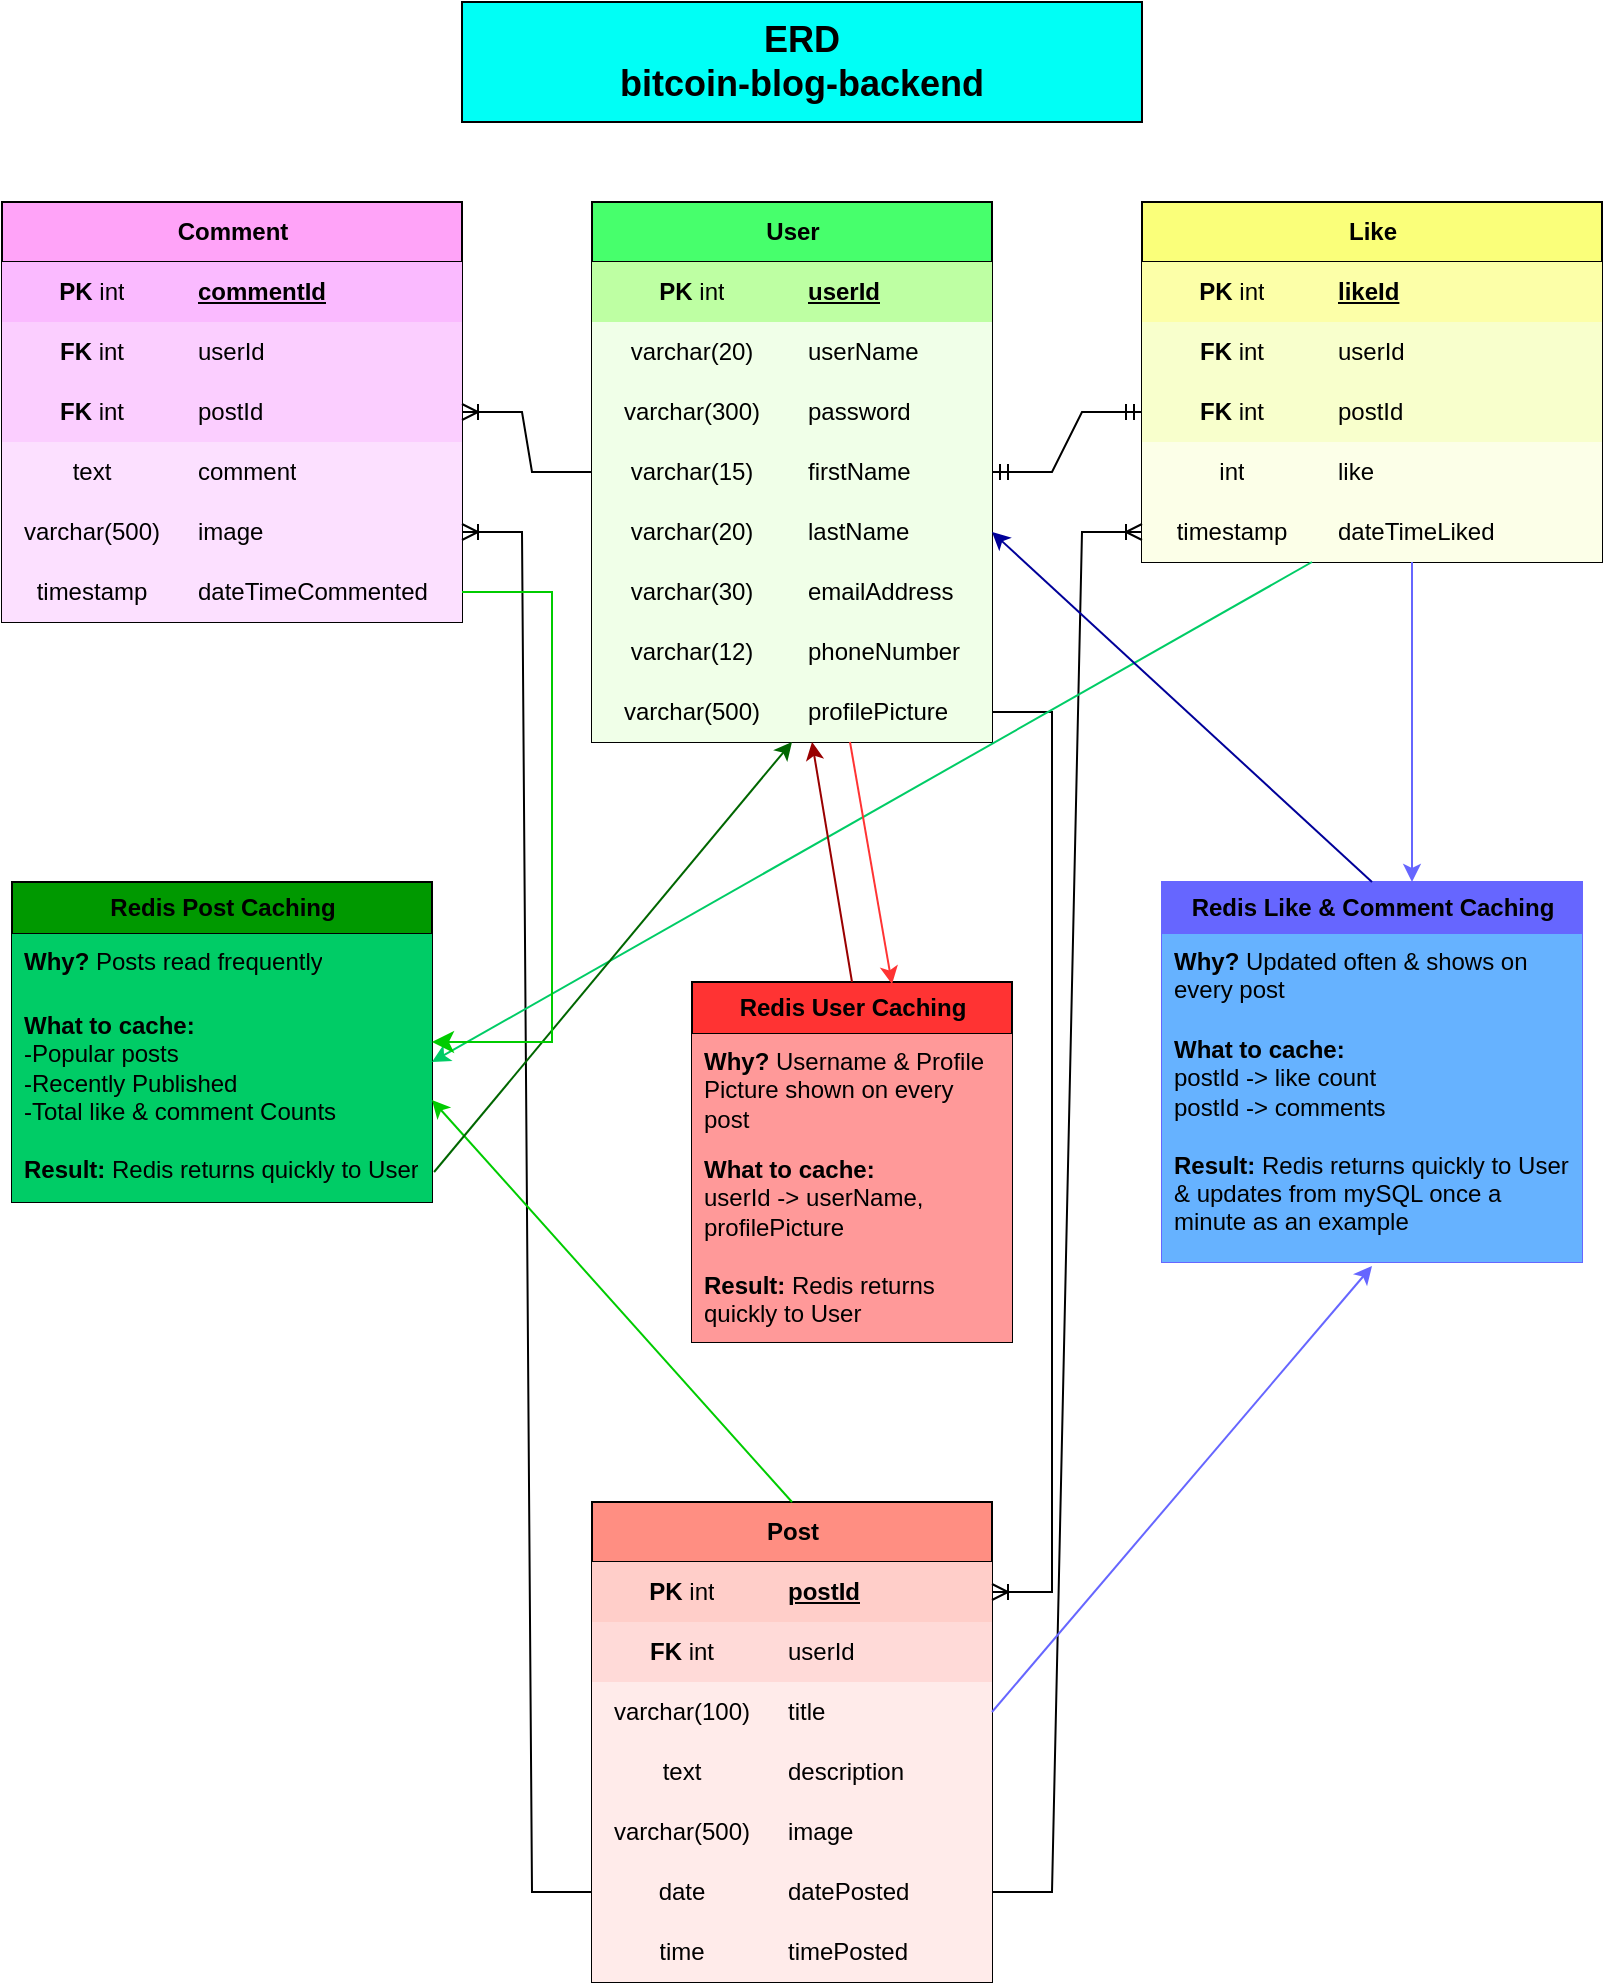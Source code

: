 <mxfile version="26.2.9">
  <diagram id="R2lEEEUBdFMjLlhIrx00" name="Page-1">
    <mxGraphModel dx="673" dy="1060" grid="1" gridSize="10" guides="1" tooltips="1" connect="1" arrows="1" fold="1" page="1" pageScale="1" pageWidth="850" pageHeight="1100" math="0" shadow="0" extFonts="Permanent Marker^https://fonts.googleapis.com/css?family=Permanent+Marker">
      <root>
        <mxCell id="0" />
        <mxCell id="1" parent="0" />
        <mxCell id="0FJh0qHWnzYNmRR6BSoP-11" value="User" style="shape=table;startSize=30;container=1;collapsible=1;childLayout=tableLayout;fixedRows=1;rowLines=0;fontStyle=1;align=center;resizeLast=1;html=1;fillColor=#47FF6C;" parent="1" vertex="1">
          <mxGeometry x="320" y="130" width="200" height="270" as="geometry" />
        </mxCell>
        <mxCell id="0FJh0qHWnzYNmRR6BSoP-12" value="" style="shape=tableRow;horizontal=0;startSize=0;swimlaneHead=0;swimlaneBody=0;fillColor=none;collapsible=0;dropTarget=0;points=[[0,0.5],[1,0.5]];portConstraint=eastwest;top=0;left=0;right=0;bottom=1;" parent="0FJh0qHWnzYNmRR6BSoP-11" vertex="1">
          <mxGeometry y="30" width="200" height="30" as="geometry" />
        </mxCell>
        <mxCell id="0FJh0qHWnzYNmRR6BSoP-13" value="PK &lt;span style=&quot;font-weight: normal;&quot;&gt;int&lt;/span&gt;" style="shape=partialRectangle;connectable=0;fillColor=#BEFFA3;top=0;left=0;bottom=0;right=0;fontStyle=1;overflow=hidden;whiteSpace=wrap;html=1;" parent="0FJh0qHWnzYNmRR6BSoP-12" vertex="1">
          <mxGeometry width="100" height="30" as="geometry">
            <mxRectangle width="100" height="30" as="alternateBounds" />
          </mxGeometry>
        </mxCell>
        <mxCell id="0FJh0qHWnzYNmRR6BSoP-14" value="userId" style="shape=partialRectangle;connectable=0;fillColor=#BEFFA3;top=0;left=0;bottom=0;right=0;align=left;spacingLeft=6;fontStyle=5;overflow=hidden;whiteSpace=wrap;html=1;" parent="0FJh0qHWnzYNmRR6BSoP-12" vertex="1">
          <mxGeometry x="100" width="100" height="30" as="geometry">
            <mxRectangle width="100" height="30" as="alternateBounds" />
          </mxGeometry>
        </mxCell>
        <mxCell id="0FJh0qHWnzYNmRR6BSoP-15" value="" style="shape=tableRow;horizontal=0;startSize=0;swimlaneHead=0;swimlaneBody=0;fillColor=none;collapsible=0;dropTarget=0;points=[[0,0.5],[1,0.5]];portConstraint=eastwest;top=0;left=0;right=0;bottom=0;" parent="0FJh0qHWnzYNmRR6BSoP-11" vertex="1">
          <mxGeometry y="60" width="200" height="30" as="geometry" />
        </mxCell>
        <mxCell id="0FJh0qHWnzYNmRR6BSoP-16" value="varchar(20)" style="shape=partialRectangle;connectable=0;fillColor=#F0FFE8;top=0;left=0;bottom=0;right=0;editable=1;overflow=hidden;whiteSpace=wrap;html=1;" parent="0FJh0qHWnzYNmRR6BSoP-15" vertex="1">
          <mxGeometry width="100" height="30" as="geometry">
            <mxRectangle width="100" height="30" as="alternateBounds" />
          </mxGeometry>
        </mxCell>
        <mxCell id="0FJh0qHWnzYNmRR6BSoP-17" value="userName" style="shape=partialRectangle;connectable=0;fillColor=#F0FFE8;top=0;left=0;bottom=0;right=0;align=left;spacingLeft=6;overflow=hidden;whiteSpace=wrap;html=1;" parent="0FJh0qHWnzYNmRR6BSoP-15" vertex="1">
          <mxGeometry x="100" width="100" height="30" as="geometry">
            <mxRectangle width="100" height="30" as="alternateBounds" />
          </mxGeometry>
        </mxCell>
        <mxCell id="0FJh0qHWnzYNmRR6BSoP-18" value="" style="shape=tableRow;horizontal=0;startSize=0;swimlaneHead=0;swimlaneBody=0;fillColor=none;collapsible=0;dropTarget=0;points=[[0,0.5],[1,0.5]];portConstraint=eastwest;top=0;left=0;right=0;bottom=0;" parent="0FJh0qHWnzYNmRR6BSoP-11" vertex="1">
          <mxGeometry y="90" width="200" height="30" as="geometry" />
        </mxCell>
        <mxCell id="0FJh0qHWnzYNmRR6BSoP-19" value="varchar(300)" style="shape=partialRectangle;connectable=0;fillColor=#F0FFE8;top=0;left=0;bottom=0;right=0;editable=1;overflow=hidden;whiteSpace=wrap;html=1;" parent="0FJh0qHWnzYNmRR6BSoP-18" vertex="1">
          <mxGeometry width="100" height="30" as="geometry">
            <mxRectangle width="100" height="30" as="alternateBounds" />
          </mxGeometry>
        </mxCell>
        <mxCell id="0FJh0qHWnzYNmRR6BSoP-20" value="password" style="shape=partialRectangle;connectable=0;fillColor=#F0FFE8;top=0;left=0;bottom=0;right=0;align=left;spacingLeft=6;overflow=hidden;whiteSpace=wrap;html=1;" parent="0FJh0qHWnzYNmRR6BSoP-18" vertex="1">
          <mxGeometry x="100" width="100" height="30" as="geometry">
            <mxRectangle width="100" height="30" as="alternateBounds" />
          </mxGeometry>
        </mxCell>
        <mxCell id="0FJh0qHWnzYNmRR6BSoP-21" value="" style="shape=tableRow;horizontal=0;startSize=0;swimlaneHead=0;swimlaneBody=0;fillColor=none;collapsible=0;dropTarget=0;points=[[0,0.5],[1,0.5]];portConstraint=eastwest;top=0;left=0;right=0;bottom=0;" parent="0FJh0qHWnzYNmRR6BSoP-11" vertex="1">
          <mxGeometry y="120" width="200" height="30" as="geometry" />
        </mxCell>
        <mxCell id="0FJh0qHWnzYNmRR6BSoP-22" value="varchar(15)" style="shape=partialRectangle;connectable=0;fillColor=#F0FFE8;top=0;left=0;bottom=0;right=0;editable=1;overflow=hidden;whiteSpace=wrap;html=1;" parent="0FJh0qHWnzYNmRR6BSoP-21" vertex="1">
          <mxGeometry width="100" height="30" as="geometry">
            <mxRectangle width="100" height="30" as="alternateBounds" />
          </mxGeometry>
        </mxCell>
        <mxCell id="0FJh0qHWnzYNmRR6BSoP-23" value="firstName" style="shape=partialRectangle;connectable=0;fillColor=#F0FFE8;top=0;left=0;bottom=0;right=0;align=left;spacingLeft=6;overflow=hidden;whiteSpace=wrap;html=1;" parent="0FJh0qHWnzYNmRR6BSoP-21" vertex="1">
          <mxGeometry x="100" width="100" height="30" as="geometry">
            <mxRectangle width="100" height="30" as="alternateBounds" />
          </mxGeometry>
        </mxCell>
        <mxCell id="0FJh0qHWnzYNmRR6BSoP-25" value="" style="shape=tableRow;horizontal=0;startSize=0;swimlaneHead=0;swimlaneBody=0;fillColor=none;collapsible=0;dropTarget=0;points=[[0,0.5],[1,0.5]];portConstraint=eastwest;top=0;left=0;right=0;bottom=0;" parent="0FJh0qHWnzYNmRR6BSoP-11" vertex="1">
          <mxGeometry y="150" width="200" height="30" as="geometry" />
        </mxCell>
        <mxCell id="0FJh0qHWnzYNmRR6BSoP-26" value="varchar(20)" style="shape=partialRectangle;connectable=0;fillColor=#F0FFE8;top=0;left=0;bottom=0;right=0;editable=1;overflow=hidden;whiteSpace=wrap;html=1;" parent="0FJh0qHWnzYNmRR6BSoP-25" vertex="1">
          <mxGeometry width="100" height="30" as="geometry">
            <mxRectangle width="100" height="30" as="alternateBounds" />
          </mxGeometry>
        </mxCell>
        <mxCell id="0FJh0qHWnzYNmRR6BSoP-27" value="lastName" style="shape=partialRectangle;connectable=0;fillColor=#F0FFE8;top=0;left=0;bottom=0;right=0;align=left;spacingLeft=6;overflow=hidden;whiteSpace=wrap;html=1;" parent="0FJh0qHWnzYNmRR6BSoP-25" vertex="1">
          <mxGeometry x="100" width="100" height="30" as="geometry">
            <mxRectangle width="100" height="30" as="alternateBounds" />
          </mxGeometry>
        </mxCell>
        <mxCell id="0FJh0qHWnzYNmRR6BSoP-28" value="" style="shape=tableRow;horizontal=0;startSize=0;swimlaneHead=0;swimlaneBody=0;fillColor=none;collapsible=0;dropTarget=0;points=[[0,0.5],[1,0.5]];portConstraint=eastwest;top=0;left=0;right=0;bottom=0;" parent="0FJh0qHWnzYNmRR6BSoP-11" vertex="1">
          <mxGeometry y="180" width="200" height="30" as="geometry" />
        </mxCell>
        <mxCell id="0FJh0qHWnzYNmRR6BSoP-29" value="varchar(30)" style="shape=partialRectangle;connectable=0;fillColor=#F0FFE8;top=0;left=0;bottom=0;right=0;editable=1;overflow=hidden;whiteSpace=wrap;html=1;" parent="0FJh0qHWnzYNmRR6BSoP-28" vertex="1">
          <mxGeometry width="100" height="30" as="geometry">
            <mxRectangle width="100" height="30" as="alternateBounds" />
          </mxGeometry>
        </mxCell>
        <mxCell id="0FJh0qHWnzYNmRR6BSoP-30" value="emailAddress" style="shape=partialRectangle;connectable=0;fillColor=#F0FFE8;top=0;left=0;bottom=0;right=0;align=left;spacingLeft=6;overflow=hidden;whiteSpace=wrap;html=1;" parent="0FJh0qHWnzYNmRR6BSoP-28" vertex="1">
          <mxGeometry x="100" width="100" height="30" as="geometry">
            <mxRectangle width="100" height="30" as="alternateBounds" />
          </mxGeometry>
        </mxCell>
        <mxCell id="0FJh0qHWnzYNmRR6BSoP-31" value="" style="shape=tableRow;horizontal=0;startSize=0;swimlaneHead=0;swimlaneBody=0;fillColor=none;collapsible=0;dropTarget=0;points=[[0,0.5],[1,0.5]];portConstraint=eastwest;top=0;left=0;right=0;bottom=0;" parent="0FJh0qHWnzYNmRR6BSoP-11" vertex="1">
          <mxGeometry y="210" width="200" height="30" as="geometry" />
        </mxCell>
        <mxCell id="0FJh0qHWnzYNmRR6BSoP-32" value="varchar(12)" style="shape=partialRectangle;connectable=0;fillColor=#F0FFE8;top=0;left=0;bottom=0;right=0;editable=1;overflow=hidden;whiteSpace=wrap;html=1;" parent="0FJh0qHWnzYNmRR6BSoP-31" vertex="1">
          <mxGeometry width="100" height="30" as="geometry">
            <mxRectangle width="100" height="30" as="alternateBounds" />
          </mxGeometry>
        </mxCell>
        <mxCell id="0FJh0qHWnzYNmRR6BSoP-33" value="phoneNumber" style="shape=partialRectangle;connectable=0;fillColor=#F0FFE8;top=0;left=0;bottom=0;right=0;align=left;spacingLeft=6;overflow=hidden;whiteSpace=wrap;html=1;" parent="0FJh0qHWnzYNmRR6BSoP-31" vertex="1">
          <mxGeometry x="100" width="100" height="30" as="geometry">
            <mxRectangle width="100" height="30" as="alternateBounds" />
          </mxGeometry>
        </mxCell>
        <mxCell id="0FJh0qHWnzYNmRR6BSoP-34" value="" style="shape=tableRow;horizontal=0;startSize=0;swimlaneHead=0;swimlaneBody=0;fillColor=none;collapsible=0;dropTarget=0;points=[[0,0.5],[1,0.5]];portConstraint=eastwest;top=0;left=0;right=0;bottom=0;" parent="0FJh0qHWnzYNmRR6BSoP-11" vertex="1">
          <mxGeometry y="240" width="200" height="30" as="geometry" />
        </mxCell>
        <mxCell id="0FJh0qHWnzYNmRR6BSoP-35" value="varchar(500)" style="shape=partialRectangle;connectable=0;fillColor=#F0FFE8;top=0;left=0;bottom=0;right=0;editable=1;overflow=hidden;whiteSpace=wrap;html=1;" parent="0FJh0qHWnzYNmRR6BSoP-34" vertex="1">
          <mxGeometry width="100" height="30" as="geometry">
            <mxRectangle width="100" height="30" as="alternateBounds" />
          </mxGeometry>
        </mxCell>
        <mxCell id="0FJh0qHWnzYNmRR6BSoP-36" value="profilePicture" style="shape=partialRectangle;connectable=0;fillColor=#F0FFE8;top=0;left=0;bottom=0;right=0;align=left;spacingLeft=6;overflow=hidden;whiteSpace=wrap;html=1;" parent="0FJh0qHWnzYNmRR6BSoP-34" vertex="1">
          <mxGeometry x="100" width="100" height="30" as="geometry">
            <mxRectangle width="100" height="30" as="alternateBounds" />
          </mxGeometry>
        </mxCell>
        <mxCell id="0FJh0qHWnzYNmRR6BSoP-37" value="Post" style="shape=table;startSize=30;container=1;collapsible=1;childLayout=tableLayout;fixedRows=1;rowLines=0;fontStyle=1;align=center;resizeLast=1;html=1;fillColor=#FF8E82;" parent="1" vertex="1">
          <mxGeometry x="320" y="780" width="200" height="240" as="geometry" />
        </mxCell>
        <mxCell id="0FJh0qHWnzYNmRR6BSoP-38" value="" style="shape=tableRow;horizontal=0;startSize=0;swimlaneHead=0;swimlaneBody=0;fillColor=none;collapsible=0;dropTarget=0;points=[[0,0.5],[1,0.5]];portConstraint=eastwest;top=0;left=0;right=0;bottom=1;" parent="0FJh0qHWnzYNmRR6BSoP-37" vertex="1">
          <mxGeometry y="30" width="200" height="30" as="geometry" />
        </mxCell>
        <mxCell id="0FJh0qHWnzYNmRR6BSoP-39" value="PK &lt;span style=&quot;font-weight: normal;&quot;&gt;int&lt;/span&gt;" style="shape=partialRectangle;connectable=0;fillColor=#FFCEC9;top=0;left=0;bottom=0;right=0;fontStyle=1;overflow=hidden;whiteSpace=wrap;html=1;" parent="0FJh0qHWnzYNmRR6BSoP-38" vertex="1">
          <mxGeometry width="90" height="30" as="geometry">
            <mxRectangle width="90" height="30" as="alternateBounds" />
          </mxGeometry>
        </mxCell>
        <mxCell id="0FJh0qHWnzYNmRR6BSoP-40" value="postId" style="shape=partialRectangle;connectable=0;fillColor=#FFCEC9;top=0;left=0;bottom=0;right=0;align=left;spacingLeft=6;fontStyle=5;overflow=hidden;whiteSpace=wrap;html=1;" parent="0FJh0qHWnzYNmRR6BSoP-38" vertex="1">
          <mxGeometry x="90" width="110" height="30" as="geometry">
            <mxRectangle width="110" height="30" as="alternateBounds" />
          </mxGeometry>
        </mxCell>
        <mxCell id="0FJh0qHWnzYNmRR6BSoP-41" value="" style="shape=tableRow;horizontal=0;startSize=0;swimlaneHead=0;swimlaneBody=0;fillColor=none;collapsible=0;dropTarget=0;points=[[0,0.5],[1,0.5]];portConstraint=eastwest;top=0;left=0;right=0;bottom=0;" parent="0FJh0qHWnzYNmRR6BSoP-37" vertex="1">
          <mxGeometry y="60" width="200" height="30" as="geometry" />
        </mxCell>
        <mxCell id="0FJh0qHWnzYNmRR6BSoP-42" value="&lt;b&gt;FK&lt;/b&gt; int" style="shape=partialRectangle;connectable=0;fillColor=#FFDAD8;top=0;left=0;bottom=0;right=0;editable=1;overflow=hidden;whiteSpace=wrap;html=1;" parent="0FJh0qHWnzYNmRR6BSoP-41" vertex="1">
          <mxGeometry width="90" height="30" as="geometry">
            <mxRectangle width="90" height="30" as="alternateBounds" />
          </mxGeometry>
        </mxCell>
        <mxCell id="0FJh0qHWnzYNmRR6BSoP-43" value="userId" style="shape=partialRectangle;connectable=0;fillColor=#FFDAD8;top=0;left=0;bottom=0;right=0;align=left;spacingLeft=6;overflow=hidden;whiteSpace=wrap;html=1;" parent="0FJh0qHWnzYNmRR6BSoP-41" vertex="1">
          <mxGeometry x="90" width="110" height="30" as="geometry">
            <mxRectangle width="110" height="30" as="alternateBounds" />
          </mxGeometry>
        </mxCell>
        <mxCell id="0FJh0qHWnzYNmRR6BSoP-44" value="" style="shape=tableRow;horizontal=0;startSize=0;swimlaneHead=0;swimlaneBody=0;fillColor=none;collapsible=0;dropTarget=0;points=[[0,0.5],[1,0.5]];portConstraint=eastwest;top=0;left=0;right=0;bottom=0;" parent="0FJh0qHWnzYNmRR6BSoP-37" vertex="1">
          <mxGeometry y="90" width="200" height="30" as="geometry" />
        </mxCell>
        <mxCell id="0FJh0qHWnzYNmRR6BSoP-45" value="varchar(100)" style="shape=partialRectangle;connectable=0;fillColor=#FFEBEA;top=0;left=0;bottom=0;right=0;editable=1;overflow=hidden;whiteSpace=wrap;html=1;" parent="0FJh0qHWnzYNmRR6BSoP-44" vertex="1">
          <mxGeometry width="90" height="30" as="geometry">
            <mxRectangle width="90" height="30" as="alternateBounds" />
          </mxGeometry>
        </mxCell>
        <mxCell id="0FJh0qHWnzYNmRR6BSoP-46" value="title" style="shape=partialRectangle;connectable=0;fillColor=#FFEBEA;top=0;left=0;bottom=0;right=0;align=left;spacingLeft=6;overflow=hidden;whiteSpace=wrap;html=1;" parent="0FJh0qHWnzYNmRR6BSoP-44" vertex="1">
          <mxGeometry x="90" width="110" height="30" as="geometry">
            <mxRectangle width="110" height="30" as="alternateBounds" />
          </mxGeometry>
        </mxCell>
        <mxCell id="0FJh0qHWnzYNmRR6BSoP-47" value="" style="shape=tableRow;horizontal=0;startSize=0;swimlaneHead=0;swimlaneBody=0;fillColor=none;collapsible=0;dropTarget=0;points=[[0,0.5],[1,0.5]];portConstraint=eastwest;top=0;left=0;right=0;bottom=0;" parent="0FJh0qHWnzYNmRR6BSoP-37" vertex="1">
          <mxGeometry y="120" width="200" height="30" as="geometry" />
        </mxCell>
        <mxCell id="0FJh0qHWnzYNmRR6BSoP-48" value="text" style="shape=partialRectangle;connectable=0;fillColor=#FFEBEA;top=0;left=0;bottom=0;right=0;editable=1;overflow=hidden;whiteSpace=wrap;html=1;" parent="0FJh0qHWnzYNmRR6BSoP-47" vertex="1">
          <mxGeometry width="90" height="30" as="geometry">
            <mxRectangle width="90" height="30" as="alternateBounds" />
          </mxGeometry>
        </mxCell>
        <mxCell id="0FJh0qHWnzYNmRR6BSoP-49" value="description" style="shape=partialRectangle;connectable=0;fillColor=#FFEBEA;top=0;left=0;bottom=0;right=0;align=left;spacingLeft=6;overflow=hidden;whiteSpace=wrap;html=1;" parent="0FJh0qHWnzYNmRR6BSoP-47" vertex="1">
          <mxGeometry x="90" width="110" height="30" as="geometry">
            <mxRectangle width="110" height="30" as="alternateBounds" />
          </mxGeometry>
        </mxCell>
        <mxCell id="0FJh0qHWnzYNmRR6BSoP-50" value="" style="shape=tableRow;horizontal=0;startSize=0;swimlaneHead=0;swimlaneBody=0;fillColor=none;collapsible=0;dropTarget=0;points=[[0,0.5],[1,0.5]];portConstraint=eastwest;top=0;left=0;right=0;bottom=0;" parent="0FJh0qHWnzYNmRR6BSoP-37" vertex="1">
          <mxGeometry y="150" width="200" height="30" as="geometry" />
        </mxCell>
        <mxCell id="0FJh0qHWnzYNmRR6BSoP-51" value="varchar(500)" style="shape=partialRectangle;connectable=0;fillColor=#FFEBEA;top=0;left=0;bottom=0;right=0;editable=1;overflow=hidden;whiteSpace=wrap;html=1;" parent="0FJh0qHWnzYNmRR6BSoP-50" vertex="1">
          <mxGeometry width="90" height="30" as="geometry">
            <mxRectangle width="90" height="30" as="alternateBounds" />
          </mxGeometry>
        </mxCell>
        <mxCell id="0FJh0qHWnzYNmRR6BSoP-52" value="image" style="shape=partialRectangle;connectable=0;fillColor=#FFEBEA;top=0;left=0;bottom=0;right=0;align=left;spacingLeft=6;overflow=hidden;whiteSpace=wrap;html=1;" parent="0FJh0qHWnzYNmRR6BSoP-50" vertex="1">
          <mxGeometry x="90" width="110" height="30" as="geometry">
            <mxRectangle width="110" height="30" as="alternateBounds" />
          </mxGeometry>
        </mxCell>
        <mxCell id="0FJh0qHWnzYNmRR6BSoP-53" value="" style="shape=tableRow;horizontal=0;startSize=0;swimlaneHead=0;swimlaneBody=0;fillColor=none;collapsible=0;dropTarget=0;points=[[0,0.5],[1,0.5]];portConstraint=eastwest;top=0;left=0;right=0;bottom=0;" parent="0FJh0qHWnzYNmRR6BSoP-37" vertex="1">
          <mxGeometry y="180" width="200" height="30" as="geometry" />
        </mxCell>
        <mxCell id="0FJh0qHWnzYNmRR6BSoP-54" value="date" style="shape=partialRectangle;connectable=0;fillColor=#FFEBEA;top=0;left=0;bottom=0;right=0;editable=1;overflow=hidden;whiteSpace=wrap;html=1;" parent="0FJh0qHWnzYNmRR6BSoP-53" vertex="1">
          <mxGeometry width="90" height="30" as="geometry">
            <mxRectangle width="90" height="30" as="alternateBounds" />
          </mxGeometry>
        </mxCell>
        <mxCell id="0FJh0qHWnzYNmRR6BSoP-55" value="datePosted" style="shape=partialRectangle;connectable=0;fillColor=#FFEBEA;top=0;left=0;bottom=0;right=0;align=left;spacingLeft=6;overflow=hidden;whiteSpace=wrap;html=1;" parent="0FJh0qHWnzYNmRR6BSoP-53" vertex="1">
          <mxGeometry x="90" width="110" height="30" as="geometry">
            <mxRectangle width="110" height="30" as="alternateBounds" />
          </mxGeometry>
        </mxCell>
        <mxCell id="0FJh0qHWnzYNmRR6BSoP-56" value="" style="shape=tableRow;horizontal=0;startSize=0;swimlaneHead=0;swimlaneBody=0;fillColor=none;collapsible=0;dropTarget=0;points=[[0,0.5],[1,0.5]];portConstraint=eastwest;top=0;left=0;right=0;bottom=0;" parent="0FJh0qHWnzYNmRR6BSoP-37" vertex="1">
          <mxGeometry y="210" width="200" height="30" as="geometry" />
        </mxCell>
        <mxCell id="0FJh0qHWnzYNmRR6BSoP-57" value="time" style="shape=partialRectangle;connectable=0;fillColor=#FFEBEA;top=0;left=0;bottom=0;right=0;editable=1;overflow=hidden;whiteSpace=wrap;html=1;" parent="0FJh0qHWnzYNmRR6BSoP-56" vertex="1">
          <mxGeometry width="90" height="30" as="geometry">
            <mxRectangle width="90" height="30" as="alternateBounds" />
          </mxGeometry>
        </mxCell>
        <mxCell id="0FJh0qHWnzYNmRR6BSoP-58" value="timePosted" style="shape=partialRectangle;connectable=0;fillColor=#FFEBEA;top=0;left=0;bottom=0;right=0;align=left;spacingLeft=6;overflow=hidden;whiteSpace=wrap;html=1;" parent="0FJh0qHWnzYNmRR6BSoP-56" vertex="1">
          <mxGeometry x="90" width="110" height="30" as="geometry">
            <mxRectangle width="110" height="30" as="alternateBounds" />
          </mxGeometry>
        </mxCell>
        <mxCell id="0FJh0qHWnzYNmRR6BSoP-62" value="Comment" style="shape=table;startSize=30;container=1;collapsible=1;childLayout=tableLayout;fixedRows=1;rowLines=0;fontStyle=1;align=center;resizeLast=1;html=1;fillColor=#FFA3F8;" parent="1" vertex="1">
          <mxGeometry x="25" y="130" width="230" height="210" as="geometry" />
        </mxCell>
        <mxCell id="0FJh0qHWnzYNmRR6BSoP-63" value="" style="shape=tableRow;horizontal=0;startSize=0;swimlaneHead=0;swimlaneBody=0;fillColor=none;collapsible=0;dropTarget=0;points=[[0,0.5],[1,0.5]];portConstraint=eastwest;top=0;left=0;right=0;bottom=1;" parent="0FJh0qHWnzYNmRR6BSoP-62" vertex="1">
          <mxGeometry y="30" width="230" height="30" as="geometry" />
        </mxCell>
        <mxCell id="0FJh0qHWnzYNmRR6BSoP-64" value="PK &lt;span style=&quot;font-weight: normal;&quot;&gt;int&lt;/span&gt;" style="shape=partialRectangle;connectable=0;fillColor=#FABAFF;top=0;left=0;bottom=0;right=0;fontStyle=1;overflow=hidden;whiteSpace=wrap;html=1;" parent="0FJh0qHWnzYNmRR6BSoP-63" vertex="1">
          <mxGeometry width="90" height="30" as="geometry">
            <mxRectangle width="90" height="30" as="alternateBounds" />
          </mxGeometry>
        </mxCell>
        <mxCell id="0FJh0qHWnzYNmRR6BSoP-65" value="commentId" style="shape=partialRectangle;connectable=0;fillColor=#FABAFF;top=0;left=0;bottom=0;right=0;align=left;spacingLeft=6;fontStyle=5;overflow=hidden;whiteSpace=wrap;html=1;" parent="0FJh0qHWnzYNmRR6BSoP-63" vertex="1">
          <mxGeometry x="90" width="140" height="30" as="geometry">
            <mxRectangle width="140" height="30" as="alternateBounds" />
          </mxGeometry>
        </mxCell>
        <mxCell id="0FJh0qHWnzYNmRR6BSoP-66" value="" style="shape=tableRow;horizontal=0;startSize=0;swimlaneHead=0;swimlaneBody=0;fillColor=none;collapsible=0;dropTarget=0;points=[[0,0.5],[1,0.5]];portConstraint=eastwest;top=0;left=0;right=0;bottom=0;" parent="0FJh0qHWnzYNmRR6BSoP-62" vertex="1">
          <mxGeometry y="60" width="230" height="30" as="geometry" />
        </mxCell>
        <mxCell id="0FJh0qHWnzYNmRR6BSoP-67" value="&lt;b&gt;FK&lt;/b&gt; int" style="shape=partialRectangle;connectable=0;fillColor=#FBCEFF;top=0;left=0;bottom=0;right=0;editable=1;overflow=hidden;whiteSpace=wrap;html=1;" parent="0FJh0qHWnzYNmRR6BSoP-66" vertex="1">
          <mxGeometry width="90" height="30" as="geometry">
            <mxRectangle width="90" height="30" as="alternateBounds" />
          </mxGeometry>
        </mxCell>
        <mxCell id="0FJh0qHWnzYNmRR6BSoP-68" value="userId" style="shape=partialRectangle;connectable=0;fillColor=#FBCEFF;top=0;left=0;bottom=0;right=0;align=left;spacingLeft=6;overflow=hidden;whiteSpace=wrap;html=1;" parent="0FJh0qHWnzYNmRR6BSoP-66" vertex="1">
          <mxGeometry x="90" width="140" height="30" as="geometry">
            <mxRectangle width="140" height="30" as="alternateBounds" />
          </mxGeometry>
        </mxCell>
        <mxCell id="0FJh0qHWnzYNmRR6BSoP-69" value="" style="shape=tableRow;horizontal=0;startSize=0;swimlaneHead=0;swimlaneBody=0;fillColor=none;collapsible=0;dropTarget=0;points=[[0,0.5],[1,0.5]];portConstraint=eastwest;top=0;left=0;right=0;bottom=0;" parent="0FJh0qHWnzYNmRR6BSoP-62" vertex="1">
          <mxGeometry y="90" width="230" height="30" as="geometry" />
        </mxCell>
        <mxCell id="0FJh0qHWnzYNmRR6BSoP-70" value="&lt;b&gt;FK&lt;/b&gt; int" style="shape=partialRectangle;connectable=0;fillColor=#FBCEFF;top=0;left=0;bottom=0;right=0;editable=1;overflow=hidden;whiteSpace=wrap;html=1;" parent="0FJh0qHWnzYNmRR6BSoP-69" vertex="1">
          <mxGeometry width="90" height="30" as="geometry">
            <mxRectangle width="90" height="30" as="alternateBounds" />
          </mxGeometry>
        </mxCell>
        <mxCell id="0FJh0qHWnzYNmRR6BSoP-71" value="postId" style="shape=partialRectangle;connectable=0;fillColor=#FBCEFF;top=0;left=0;bottom=0;right=0;align=left;spacingLeft=6;overflow=hidden;whiteSpace=wrap;html=1;" parent="0FJh0qHWnzYNmRR6BSoP-69" vertex="1">
          <mxGeometry x="90" width="140" height="30" as="geometry">
            <mxRectangle width="140" height="30" as="alternateBounds" />
          </mxGeometry>
        </mxCell>
        <mxCell id="0FJh0qHWnzYNmRR6BSoP-72" value="" style="shape=tableRow;horizontal=0;startSize=0;swimlaneHead=0;swimlaneBody=0;fillColor=none;collapsible=0;dropTarget=0;points=[[0,0.5],[1,0.5]];portConstraint=eastwest;top=0;left=0;right=0;bottom=0;" parent="0FJh0qHWnzYNmRR6BSoP-62" vertex="1">
          <mxGeometry y="120" width="230" height="30" as="geometry" />
        </mxCell>
        <mxCell id="0FJh0qHWnzYNmRR6BSoP-73" value="text" style="shape=partialRectangle;connectable=0;fillColor=#FCE0FF;top=0;left=0;bottom=0;right=0;editable=1;overflow=hidden;whiteSpace=wrap;html=1;" parent="0FJh0qHWnzYNmRR6BSoP-72" vertex="1">
          <mxGeometry width="90" height="30" as="geometry">
            <mxRectangle width="90" height="30" as="alternateBounds" />
          </mxGeometry>
        </mxCell>
        <mxCell id="0FJh0qHWnzYNmRR6BSoP-74" value="comment" style="shape=partialRectangle;connectable=0;fillColor=#FCE0FF;top=0;left=0;bottom=0;right=0;align=left;spacingLeft=6;overflow=hidden;whiteSpace=wrap;html=1;" parent="0FJh0qHWnzYNmRR6BSoP-72" vertex="1">
          <mxGeometry x="90" width="140" height="30" as="geometry">
            <mxRectangle width="140" height="30" as="alternateBounds" />
          </mxGeometry>
        </mxCell>
        <mxCell id="0FJh0qHWnzYNmRR6BSoP-75" value="" style="shape=tableRow;horizontal=0;startSize=0;swimlaneHead=0;swimlaneBody=0;fillColor=none;collapsible=0;dropTarget=0;points=[[0,0.5],[1,0.5]];portConstraint=eastwest;top=0;left=0;right=0;bottom=0;" parent="0FJh0qHWnzYNmRR6BSoP-62" vertex="1">
          <mxGeometry y="150" width="230" height="30" as="geometry" />
        </mxCell>
        <mxCell id="0FJh0qHWnzYNmRR6BSoP-76" value="varchar(500)" style="shape=partialRectangle;connectable=0;fillColor=#FCE0FF;top=0;left=0;bottom=0;right=0;editable=1;overflow=hidden;whiteSpace=wrap;html=1;" parent="0FJh0qHWnzYNmRR6BSoP-75" vertex="1">
          <mxGeometry width="90" height="30" as="geometry">
            <mxRectangle width="90" height="30" as="alternateBounds" />
          </mxGeometry>
        </mxCell>
        <mxCell id="0FJh0qHWnzYNmRR6BSoP-77" value="image" style="shape=partialRectangle;connectable=0;fillColor=#FCE0FF;top=0;left=0;bottom=0;right=0;align=left;spacingLeft=6;overflow=hidden;whiteSpace=wrap;html=1;" parent="0FJh0qHWnzYNmRR6BSoP-75" vertex="1">
          <mxGeometry x="90" width="140" height="30" as="geometry">
            <mxRectangle width="140" height="30" as="alternateBounds" />
          </mxGeometry>
        </mxCell>
        <mxCell id="0FJh0qHWnzYNmRR6BSoP-78" value="" style="shape=tableRow;horizontal=0;startSize=0;swimlaneHead=0;swimlaneBody=0;fillColor=none;collapsible=0;dropTarget=0;points=[[0,0.5],[1,0.5]];portConstraint=eastwest;top=0;left=0;right=0;bottom=0;" parent="0FJh0qHWnzYNmRR6BSoP-62" vertex="1">
          <mxGeometry y="180" width="230" height="30" as="geometry" />
        </mxCell>
        <mxCell id="0FJh0qHWnzYNmRR6BSoP-79" value="timestamp" style="shape=partialRectangle;connectable=0;fillColor=#FCE0FF;top=0;left=0;bottom=0;right=0;editable=1;overflow=hidden;whiteSpace=wrap;html=1;" parent="0FJh0qHWnzYNmRR6BSoP-78" vertex="1">
          <mxGeometry width="90" height="30" as="geometry">
            <mxRectangle width="90" height="30" as="alternateBounds" />
          </mxGeometry>
        </mxCell>
        <mxCell id="0FJh0qHWnzYNmRR6BSoP-80" value="dateTimeCommented" style="shape=partialRectangle;connectable=0;fillColor=#FCE0FF;top=0;left=0;bottom=0;right=0;align=left;spacingLeft=6;overflow=hidden;whiteSpace=wrap;html=1;" parent="0FJh0qHWnzYNmRR6BSoP-78" vertex="1">
          <mxGeometry x="90" width="140" height="30" as="geometry">
            <mxRectangle width="140" height="30" as="alternateBounds" />
          </mxGeometry>
        </mxCell>
        <mxCell id="0FJh0qHWnzYNmRR6BSoP-84" value="Like" style="shape=table;startSize=30;container=1;collapsible=1;childLayout=tableLayout;fixedRows=1;rowLines=0;fontStyle=1;align=center;resizeLast=1;html=1;fillColor=#FAFF7A;" parent="1" vertex="1">
          <mxGeometry x="595" y="130" width="230" height="180" as="geometry" />
        </mxCell>
        <mxCell id="0FJh0qHWnzYNmRR6BSoP-85" value="" style="shape=tableRow;horizontal=0;startSize=0;swimlaneHead=0;swimlaneBody=0;fillColor=none;collapsible=0;dropTarget=0;points=[[0,0.5],[1,0.5]];portConstraint=eastwest;top=0;left=0;right=0;bottom=1;" parent="0FJh0qHWnzYNmRR6BSoP-84" vertex="1">
          <mxGeometry y="30" width="230" height="30" as="geometry" />
        </mxCell>
        <mxCell id="0FJh0qHWnzYNmRR6BSoP-86" value="PK &lt;span style=&quot;font-weight: normal;&quot;&gt;int&lt;/span&gt;" style="shape=partialRectangle;connectable=0;fillColor=#FCFFA8;top=0;left=0;bottom=0;right=0;fontStyle=1;overflow=hidden;whiteSpace=wrap;html=1;" parent="0FJh0qHWnzYNmRR6BSoP-85" vertex="1">
          <mxGeometry width="90" height="30" as="geometry">
            <mxRectangle width="90" height="30" as="alternateBounds" />
          </mxGeometry>
        </mxCell>
        <mxCell id="0FJh0qHWnzYNmRR6BSoP-87" value="likeId" style="shape=partialRectangle;connectable=0;fillColor=#FCFFA8;top=0;left=0;bottom=0;right=0;align=left;spacingLeft=6;fontStyle=5;overflow=hidden;whiteSpace=wrap;html=1;" parent="0FJh0qHWnzYNmRR6BSoP-85" vertex="1">
          <mxGeometry x="90" width="140" height="30" as="geometry">
            <mxRectangle width="140" height="30" as="alternateBounds" />
          </mxGeometry>
        </mxCell>
        <mxCell id="0FJh0qHWnzYNmRR6BSoP-88" value="" style="shape=tableRow;horizontal=0;startSize=0;swimlaneHead=0;swimlaneBody=0;fillColor=none;collapsible=0;dropTarget=0;points=[[0,0.5],[1,0.5]];portConstraint=eastwest;top=0;left=0;right=0;bottom=0;" parent="0FJh0qHWnzYNmRR6BSoP-84" vertex="1">
          <mxGeometry y="60" width="230" height="30" as="geometry" />
        </mxCell>
        <mxCell id="0FJh0qHWnzYNmRR6BSoP-89" value="&lt;b&gt;FK&lt;/b&gt; int" style="shape=partialRectangle;connectable=0;fillColor=#F8FFCC;top=0;left=0;bottom=0;right=0;editable=1;overflow=hidden;whiteSpace=wrap;html=1;" parent="0FJh0qHWnzYNmRR6BSoP-88" vertex="1">
          <mxGeometry width="90" height="30" as="geometry">
            <mxRectangle width="90" height="30" as="alternateBounds" />
          </mxGeometry>
        </mxCell>
        <mxCell id="0FJh0qHWnzYNmRR6BSoP-90" value="userId" style="shape=partialRectangle;connectable=0;fillColor=#F8FFCC;top=0;left=0;bottom=0;right=0;align=left;spacingLeft=6;overflow=hidden;whiteSpace=wrap;html=1;" parent="0FJh0qHWnzYNmRR6BSoP-88" vertex="1">
          <mxGeometry x="90" width="140" height="30" as="geometry">
            <mxRectangle width="140" height="30" as="alternateBounds" />
          </mxGeometry>
        </mxCell>
        <mxCell id="0FJh0qHWnzYNmRR6BSoP-91" value="" style="shape=tableRow;horizontal=0;startSize=0;swimlaneHead=0;swimlaneBody=0;fillColor=none;collapsible=0;dropTarget=0;points=[[0,0.5],[1,0.5]];portConstraint=eastwest;top=0;left=0;right=0;bottom=0;" parent="0FJh0qHWnzYNmRR6BSoP-84" vertex="1">
          <mxGeometry y="90" width="230" height="30" as="geometry" />
        </mxCell>
        <mxCell id="0FJh0qHWnzYNmRR6BSoP-92" value="&lt;b&gt;FK&lt;/b&gt; int" style="shape=partialRectangle;connectable=0;fillColor=#F8FFCC;top=0;left=0;bottom=0;right=0;editable=1;overflow=hidden;whiteSpace=wrap;html=1;" parent="0FJh0qHWnzYNmRR6BSoP-91" vertex="1">
          <mxGeometry width="90" height="30" as="geometry">
            <mxRectangle width="90" height="30" as="alternateBounds" />
          </mxGeometry>
        </mxCell>
        <mxCell id="0FJh0qHWnzYNmRR6BSoP-93" value="postId" style="shape=partialRectangle;connectable=0;fillColor=#F8FFCC;top=0;left=0;bottom=0;right=0;align=left;spacingLeft=6;overflow=hidden;whiteSpace=wrap;html=1;" parent="0FJh0qHWnzYNmRR6BSoP-91" vertex="1">
          <mxGeometry x="90" width="140" height="30" as="geometry">
            <mxRectangle width="140" height="30" as="alternateBounds" />
          </mxGeometry>
        </mxCell>
        <mxCell id="0FJh0qHWnzYNmRR6BSoP-94" value="" style="shape=tableRow;horizontal=0;startSize=0;swimlaneHead=0;swimlaneBody=0;fillColor=none;collapsible=0;dropTarget=0;points=[[0,0.5],[1,0.5]];portConstraint=eastwest;top=0;left=0;right=0;bottom=0;" parent="0FJh0qHWnzYNmRR6BSoP-84" vertex="1">
          <mxGeometry y="120" width="230" height="30" as="geometry" />
        </mxCell>
        <mxCell id="0FJh0qHWnzYNmRR6BSoP-95" value="int" style="shape=partialRectangle;connectable=0;fillColor=#FCFFE8;top=0;left=0;bottom=0;right=0;editable=1;overflow=hidden;whiteSpace=wrap;html=1;" parent="0FJh0qHWnzYNmRR6BSoP-94" vertex="1">
          <mxGeometry width="90" height="30" as="geometry">
            <mxRectangle width="90" height="30" as="alternateBounds" />
          </mxGeometry>
        </mxCell>
        <mxCell id="0FJh0qHWnzYNmRR6BSoP-96" value="like" style="shape=partialRectangle;connectable=0;fillColor=#FCFFE8;top=0;left=0;bottom=0;right=0;align=left;spacingLeft=6;overflow=hidden;whiteSpace=wrap;html=1;" parent="0FJh0qHWnzYNmRR6BSoP-94" vertex="1">
          <mxGeometry x="90" width="140" height="30" as="geometry">
            <mxRectangle width="140" height="30" as="alternateBounds" />
          </mxGeometry>
        </mxCell>
        <mxCell id="0FJh0qHWnzYNmRR6BSoP-100" value="" style="shape=tableRow;horizontal=0;startSize=0;swimlaneHead=0;swimlaneBody=0;fillColor=none;collapsible=0;dropTarget=0;points=[[0,0.5],[1,0.5]];portConstraint=eastwest;top=0;left=0;right=0;bottom=0;" parent="0FJh0qHWnzYNmRR6BSoP-84" vertex="1">
          <mxGeometry y="150" width="230" height="30" as="geometry" />
        </mxCell>
        <mxCell id="0FJh0qHWnzYNmRR6BSoP-101" value="timestamp" style="shape=partialRectangle;connectable=0;fillColor=#FCFFE8;top=0;left=0;bottom=0;right=0;editable=1;overflow=hidden;whiteSpace=wrap;html=1;" parent="0FJh0qHWnzYNmRR6BSoP-100" vertex="1">
          <mxGeometry width="90" height="30" as="geometry">
            <mxRectangle width="90" height="30" as="alternateBounds" />
          </mxGeometry>
        </mxCell>
        <mxCell id="0FJh0qHWnzYNmRR6BSoP-102" value="dateTimeLiked" style="shape=partialRectangle;connectable=0;fillColor=#FCFFE8;top=0;left=0;bottom=0;right=0;align=left;spacingLeft=6;overflow=hidden;whiteSpace=wrap;html=1;" parent="0FJh0qHWnzYNmRR6BSoP-100" vertex="1">
          <mxGeometry x="90" width="140" height="30" as="geometry">
            <mxRectangle width="140" height="30" as="alternateBounds" />
          </mxGeometry>
        </mxCell>
        <mxCell id="0FJh0qHWnzYNmRR6BSoP-105" value="" style="edgeStyle=entityRelationEdgeStyle;fontSize=12;html=1;endArrow=ERmandOne;startArrow=ERmandOne;rounded=0;exitX=1;exitY=0.5;exitDx=0;exitDy=0;entryX=0;entryY=0.5;entryDx=0;entryDy=0;" parent="1" source="0FJh0qHWnzYNmRR6BSoP-21" target="0FJh0qHWnzYNmRR6BSoP-91" edge="1">
          <mxGeometry width="100" height="100" relative="1" as="geometry">
            <mxPoint x="550" y="190" as="sourcePoint" />
            <mxPoint x="650" y="90" as="targetPoint" />
          </mxGeometry>
        </mxCell>
        <mxCell id="0FJh0qHWnzYNmRR6BSoP-106" value="" style="edgeStyle=entityRelationEdgeStyle;fontSize=12;html=1;endArrow=ERoneToMany;rounded=0;exitX=0;exitY=0.5;exitDx=0;exitDy=0;entryX=1;entryY=0.5;entryDx=0;entryDy=0;" parent="1" source="0FJh0qHWnzYNmRR6BSoP-21" target="0FJh0qHWnzYNmRR6BSoP-69" edge="1">
          <mxGeometry width="100" height="100" relative="1" as="geometry">
            <mxPoint x="430" y="340" as="sourcePoint" />
            <mxPoint x="530" y="240" as="targetPoint" />
          </mxGeometry>
        </mxCell>
        <mxCell id="0FJh0qHWnzYNmRR6BSoP-107" value="" style="edgeStyle=entityRelationEdgeStyle;fontSize=12;html=1;endArrow=ERoneToMany;rounded=0;" parent="1" source="0FJh0qHWnzYNmRR6BSoP-34" target="0FJh0qHWnzYNmRR6BSoP-38" edge="1">
          <mxGeometry width="100" height="100" relative="1" as="geometry">
            <mxPoint x="545" y="290" as="sourcePoint" />
            <mxPoint x="550" y="340" as="targetPoint" />
            <Array as="points">
              <mxPoint x="635" y="240" />
              <mxPoint x="550" y="360" />
              <mxPoint x="560" y="350" />
              <mxPoint x="570" y="440" />
            </Array>
          </mxGeometry>
        </mxCell>
        <mxCell id="0FJh0qHWnzYNmRR6BSoP-108" value="" style="edgeStyle=entityRelationEdgeStyle;fontSize=12;html=1;endArrow=ERoneToMany;rounded=0;exitX=0;exitY=0.5;exitDx=0;exitDy=0;entryX=1;entryY=0.5;entryDx=0;entryDy=0;" parent="1" source="0FJh0qHWnzYNmRR6BSoP-53" target="0FJh0qHWnzYNmRR6BSoP-75" edge="1">
          <mxGeometry width="100" height="100" relative="1" as="geometry">
            <mxPoint x="210" y="365" as="sourcePoint" />
            <mxPoint x="410" y="720" as="targetPoint" />
            <Array as="points">
              <mxPoint x="300" y="315" />
              <mxPoint x="225" y="425" />
              <mxPoint x="-125" y="535" />
            </Array>
          </mxGeometry>
        </mxCell>
        <mxCell id="0FJh0qHWnzYNmRR6BSoP-109" value="" style="edgeStyle=entityRelationEdgeStyle;fontSize=12;html=1;endArrow=ERoneToMany;rounded=0;exitX=1;exitY=0.5;exitDx=0;exitDy=0;" parent="1" source="0FJh0qHWnzYNmRR6BSoP-53" target="0FJh0qHWnzYNmRR6BSoP-100" edge="1">
          <mxGeometry width="100" height="100" relative="1" as="geometry">
            <mxPoint x="720" y="530" as="sourcePoint" />
            <mxPoint x="830" y="340" as="targetPoint" />
            <Array as="points">
              <mxPoint x="660" y="570" />
              <mxPoint x="650" y="440" />
              <mxPoint x="730" y="350" />
              <mxPoint x="655" y="460" />
              <mxPoint x="305" y="570" />
            </Array>
          </mxGeometry>
        </mxCell>
        <mxCell id="0FJh0qHWnzYNmRR6BSoP-110" value="&lt;b&gt;&lt;font style=&quot;font-size: 18px;&quot;&gt;ERD&lt;/font&gt;&lt;/b&gt;&lt;div&gt;&lt;b&gt;&lt;font style=&quot;font-size: 18px;&quot;&gt;bitcoin-blog-backend&lt;/font&gt;&lt;/b&gt;&lt;/div&gt;" style="rounded=0;whiteSpace=wrap;html=1;fillColor=#00FFF6;" parent="1" vertex="1">
          <mxGeometry x="255" y="30" width="340" height="60" as="geometry" />
        </mxCell>
        <mxCell id="9FSEnfaaUAXZ7mO0xCG8-3" value="&lt;b&gt;Redis Post Caching&lt;/b&gt;" style="swimlane;fontStyle=0;childLayout=stackLayout;horizontal=1;startSize=26;fillColor=#009900;horizontalStack=0;resizeParent=1;resizeParentMax=0;resizeLast=0;collapsible=1;marginBottom=0;html=1;" vertex="1" parent="1">
          <mxGeometry x="30" y="470" width="210" height="160" as="geometry" />
        </mxCell>
        <mxCell id="9FSEnfaaUAXZ7mO0xCG8-4" value="&lt;b&gt;Why? &lt;/b&gt;Posts read frequently" style="text;strokeColor=none;fillColor=#00CC66;align=left;verticalAlign=top;spacingLeft=4;spacingRight=4;overflow=hidden;rotatable=0;points=[[0,0.5],[1,0.5]];portConstraint=eastwest;whiteSpace=wrap;html=1;" vertex="1" parent="9FSEnfaaUAXZ7mO0xCG8-3">
          <mxGeometry y="26" width="210" height="32" as="geometry" />
        </mxCell>
        <mxCell id="9FSEnfaaUAXZ7mO0xCG8-5" value="&lt;b&gt;What to cache:&lt;/b&gt;&lt;div&gt;-Popular posts&lt;/div&gt;&lt;div&gt;-Recently Published&lt;/div&gt;&lt;div&gt;-Total like &amp;amp; comment Counts&lt;/div&gt;&lt;div&gt;&lt;br&gt;&lt;/div&gt;&lt;div&gt;&lt;b&gt;Result:&lt;/b&gt; Redis returns quickly to User&lt;/div&gt;" style="text;strokeColor=none;fillColor=#00CC66;align=left;verticalAlign=top;spacingLeft=4;spacingRight=4;overflow=hidden;rotatable=0;points=[[0,0.5],[1,0.5]];portConstraint=eastwest;whiteSpace=wrap;html=1;" vertex="1" parent="9FSEnfaaUAXZ7mO0xCG8-3">
          <mxGeometry y="58" width="210" height="102" as="geometry" />
        </mxCell>
        <mxCell id="9FSEnfaaUAXZ7mO0xCG8-8" value="" style="endArrow=classic;html=1;rounded=0;exitX=0.5;exitY=0;exitDx=0;exitDy=0;entryX=1;entryY=0.5;entryDx=0;entryDy=0;strokeColor=#00CC00;" edge="1" parent="1" source="0FJh0qHWnzYNmRR6BSoP-37" target="9FSEnfaaUAXZ7mO0xCG8-5">
          <mxGeometry width="50" height="50" relative="1" as="geometry">
            <mxPoint x="140" y="600" as="sourcePoint" />
            <mxPoint x="240" y="560" as="targetPoint" />
          </mxGeometry>
        </mxCell>
        <mxCell id="9FSEnfaaUAXZ7mO0xCG8-9" value="" style="endArrow=classic;html=1;rounded=0;strokeColor=#00CC66;" edge="1" parent="1">
          <mxGeometry width="50" height="50" relative="1" as="geometry">
            <mxPoint x="680" y="310" as="sourcePoint" />
            <mxPoint x="240" y="560" as="targetPoint" />
          </mxGeometry>
        </mxCell>
        <mxCell id="9FSEnfaaUAXZ7mO0xCG8-11" value="" style="endArrow=classic;html=1;rounded=0;exitX=1.005;exitY=0.853;exitDx=0;exitDy=0;exitPerimeter=0;strokeColor=#006600;" edge="1" parent="1" source="9FSEnfaaUAXZ7mO0xCG8-5">
          <mxGeometry width="50" height="50" relative="1" as="geometry">
            <mxPoint x="241" y="617" as="sourcePoint" />
            <mxPoint x="420" y="400" as="targetPoint" />
          </mxGeometry>
        </mxCell>
        <mxCell id="9FSEnfaaUAXZ7mO0xCG8-12" value="" style="edgeStyle=segmentEdgeStyle;endArrow=classic;html=1;curved=0;rounded=0;endSize=8;startSize=8;exitX=1;exitY=0.5;exitDx=0;exitDy=0;strokeColor=#00CC00;" edge="1" parent="1" source="0FJh0qHWnzYNmRR6BSoP-78" target="9FSEnfaaUAXZ7mO0xCG8-5">
          <mxGeometry width="50" height="50" relative="1" as="geometry">
            <mxPoint x="240" y="350" as="sourcePoint" />
            <mxPoint x="280" y="550" as="targetPoint" />
            <Array as="points">
              <mxPoint x="300" y="325" />
              <mxPoint x="300" y="550" />
            </Array>
          </mxGeometry>
        </mxCell>
        <mxCell id="9FSEnfaaUAXZ7mO0xCG8-13" value="&lt;b&gt;Redis User Caching&lt;/b&gt;" style="swimlane;fontStyle=0;childLayout=stackLayout;horizontal=1;startSize=26;fillColor=#FF3333;horizontalStack=0;resizeParent=1;resizeParentMax=0;resizeLast=0;collapsible=1;marginBottom=0;html=1;" vertex="1" parent="1">
          <mxGeometry x="370" y="520" width="160" height="180" as="geometry" />
        </mxCell>
        <mxCell id="9FSEnfaaUAXZ7mO0xCG8-14" value="&lt;b&gt;Why? &lt;/b&gt;Username &amp;amp; Profile Picture shown on every post" style="text;strokeColor=none;fillColor=#FF9999;align=left;verticalAlign=top;spacingLeft=4;spacingRight=4;overflow=hidden;rotatable=0;points=[[0,0.5],[1,0.5]];portConstraint=eastwest;whiteSpace=wrap;html=1;" vertex="1" parent="9FSEnfaaUAXZ7mO0xCG8-13">
          <mxGeometry y="26" width="160" height="54" as="geometry" />
        </mxCell>
        <mxCell id="9FSEnfaaUAXZ7mO0xCG8-15" value="&lt;b&gt;What to cache:&lt;/b&gt;&lt;div&gt;userId -&amp;gt; userName, profilePicture&lt;/div&gt;&lt;div&gt;&lt;br&gt;&lt;/div&gt;&lt;div&gt;&lt;b&gt;Result:&lt;/b&gt; Redis returns quickly to User&lt;/div&gt;" style="text;strokeColor=none;fillColor=#FF9999;align=left;verticalAlign=top;spacingLeft=4;spacingRight=4;overflow=hidden;rotatable=0;points=[[0,0.5],[1,0.5]];portConstraint=eastwest;whiteSpace=wrap;html=1;" vertex="1" parent="9FSEnfaaUAXZ7mO0xCG8-13">
          <mxGeometry y="80" width="160" height="100" as="geometry" />
        </mxCell>
        <mxCell id="9FSEnfaaUAXZ7mO0xCG8-16" value="" style="endArrow=classic;html=1;rounded=0;exitX=0.5;exitY=0;exitDx=0;exitDy=0;fillColor=#FF3333;strokeColor=#990000;" edge="1" parent="1" source="9FSEnfaaUAXZ7mO0xCG8-13">
          <mxGeometry width="50" height="50" relative="1" as="geometry">
            <mxPoint x="290" y="540" as="sourcePoint" />
            <mxPoint x="430" y="400" as="targetPoint" />
          </mxGeometry>
        </mxCell>
        <mxCell id="9FSEnfaaUAXZ7mO0xCG8-17" value="" style="endArrow=classic;html=1;rounded=0;exitX=0.645;exitY=1;exitDx=0;exitDy=0;exitPerimeter=0;entryX=0.625;entryY=0.006;entryDx=0;entryDy=0;entryPerimeter=0;strokeColor=#FF3333;" edge="1" parent="1" source="0FJh0qHWnzYNmRR6BSoP-34" target="9FSEnfaaUAXZ7mO0xCG8-13">
          <mxGeometry width="50" height="50" relative="1" as="geometry">
            <mxPoint x="460" y="530" as="sourcePoint" />
            <mxPoint x="610" y="610" as="targetPoint" />
          </mxGeometry>
        </mxCell>
        <mxCell id="9FSEnfaaUAXZ7mO0xCG8-18" value="&lt;b&gt;Redis Like &amp;amp; Comment Caching&lt;/b&gt;" style="swimlane;fontStyle=0;childLayout=stackLayout;horizontal=1;startSize=26;fillColor=#6666FF;horizontalStack=0;resizeParent=1;resizeParentMax=0;resizeLast=0;collapsible=1;marginBottom=0;html=1;strokeColor=#6666FF;" vertex="1" parent="1">
          <mxGeometry x="605" y="470" width="210" height="190" as="geometry" />
        </mxCell>
        <mxCell id="9FSEnfaaUAXZ7mO0xCG8-19" value="&lt;b&gt;Why? &lt;/b&gt;Updated often &amp;amp; shows on every post" style="text;strokeColor=none;fillColor=#66B2FF;align=left;verticalAlign=top;spacingLeft=4;spacingRight=4;overflow=hidden;rotatable=0;points=[[0,0.5],[1,0.5]];portConstraint=eastwest;whiteSpace=wrap;html=1;" vertex="1" parent="9FSEnfaaUAXZ7mO0xCG8-18">
          <mxGeometry y="26" width="210" height="44" as="geometry" />
        </mxCell>
        <mxCell id="9FSEnfaaUAXZ7mO0xCG8-20" value="&lt;b&gt;What to cache:&lt;/b&gt;&lt;div&gt;postId -&amp;gt; like count&lt;/div&gt;&lt;div&gt;postId -&amp;gt; comments&lt;/div&gt;&lt;div&gt;&lt;br&gt;&lt;/div&gt;&lt;div&gt;&lt;b&gt;Result:&lt;/b&gt; Redis returns quickly to User &amp;amp; updates from mySQL once a minute as an example&lt;/div&gt;" style="text;strokeColor=none;fillColor=#66B2FF;align=left;verticalAlign=top;spacingLeft=4;spacingRight=4;overflow=hidden;rotatable=0;points=[[0,0.5],[1,0.5]];portConstraint=eastwest;whiteSpace=wrap;html=1;" vertex="1" parent="9FSEnfaaUAXZ7mO0xCG8-18">
          <mxGeometry y="70" width="210" height="120" as="geometry" />
        </mxCell>
        <mxCell id="9FSEnfaaUAXZ7mO0xCG8-22" value="" style="endArrow=classic;html=1;rounded=0;exitX=0.5;exitY=0;exitDx=0;exitDy=0;entryX=1;entryY=0.5;entryDx=0;entryDy=0;strokeColor=#000099;" edge="1" parent="1" source="9FSEnfaaUAXZ7mO0xCG8-18" target="0FJh0qHWnzYNmRR6BSoP-25">
          <mxGeometry width="50" height="50" relative="1" as="geometry">
            <mxPoint x="500" y="540" as="sourcePoint" />
            <mxPoint x="550" y="350" as="targetPoint" />
          </mxGeometry>
        </mxCell>
        <mxCell id="9FSEnfaaUAXZ7mO0xCG8-23" value="" style="endArrow=classic;html=1;rounded=0;entryX=0.5;entryY=1.017;entryDx=0;entryDy=0;entryPerimeter=0;exitX=1;exitY=0.5;exitDx=0;exitDy=0;strokeColor=#6666FF;" edge="1" parent="1" source="0FJh0qHWnzYNmRR6BSoP-44" target="9FSEnfaaUAXZ7mO0xCG8-20">
          <mxGeometry width="50" height="50" relative="1" as="geometry">
            <mxPoint x="630" y="920" as="sourcePoint" />
            <mxPoint x="590" y="800" as="targetPoint" />
          </mxGeometry>
        </mxCell>
        <mxCell id="9FSEnfaaUAXZ7mO0xCG8-24" value="" style="endArrow=classic;html=1;rounded=0;entryX=0.5;entryY=0;entryDx=0;entryDy=0;exitX=0.5;exitY=1;exitDx=0;exitDy=0;strokeColor=#6666FF;" edge="1" parent="1">
          <mxGeometry width="50" height="50" relative="1" as="geometry">
            <mxPoint x="730" y="310" as="sourcePoint" />
            <mxPoint x="730" y="470" as="targetPoint" />
            <Array as="points">
              <mxPoint x="730" y="420" />
            </Array>
          </mxGeometry>
        </mxCell>
      </root>
    </mxGraphModel>
  </diagram>
</mxfile>
